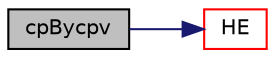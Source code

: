 digraph "cpBycpv"
{
  bgcolor="transparent";
  edge [fontname="Helvetica",fontsize="10",labelfontname="Helvetica",labelfontsize="10"];
  node [fontname="Helvetica",fontsize="10",shape=record];
  rankdir="LR";
  Node25 [label="cpBycpv",height=0.2,width=0.4,color="black", fillcolor="grey75", style="filled", fontcolor="black"];
  Node25 -> Node26 [color="midnightblue",fontsize="10",style="solid",fontname="Helvetica"];
  Node26 [label="HE",height=0.2,width=0.4,color="red",URL="$a31741.html#a1dbb5289364c1f510ca4e08e1cd796ae",tooltip="Sensible internal energy [J/kg]. "];
}
